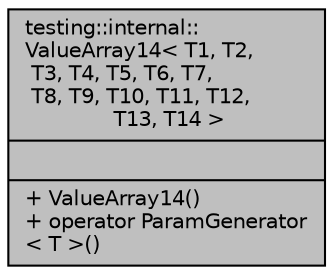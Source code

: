 digraph "testing::internal::ValueArray14&lt; T1, T2, T3, T4, T5, T6, T7, T8, T9, T10, T11, T12, T13, T14 &gt;"
{
 // LATEX_PDF_SIZE
  edge [fontname="Helvetica",fontsize="10",labelfontname="Helvetica",labelfontsize="10"];
  node [fontname="Helvetica",fontsize="10",shape=record];
  Node1 [label="{testing::internal::\lValueArray14\< T1, T2,\l T3, T4, T5, T6, T7,\l T8, T9, T10, T11, T12,\l T13, T14 \>\n||+ ValueArray14()\l+ operator ParamGenerator\l\< T \>()\l}",height=0.2,width=0.4,color="black", fillcolor="grey75", style="filled", fontcolor="black",tooltip=" "];
}
